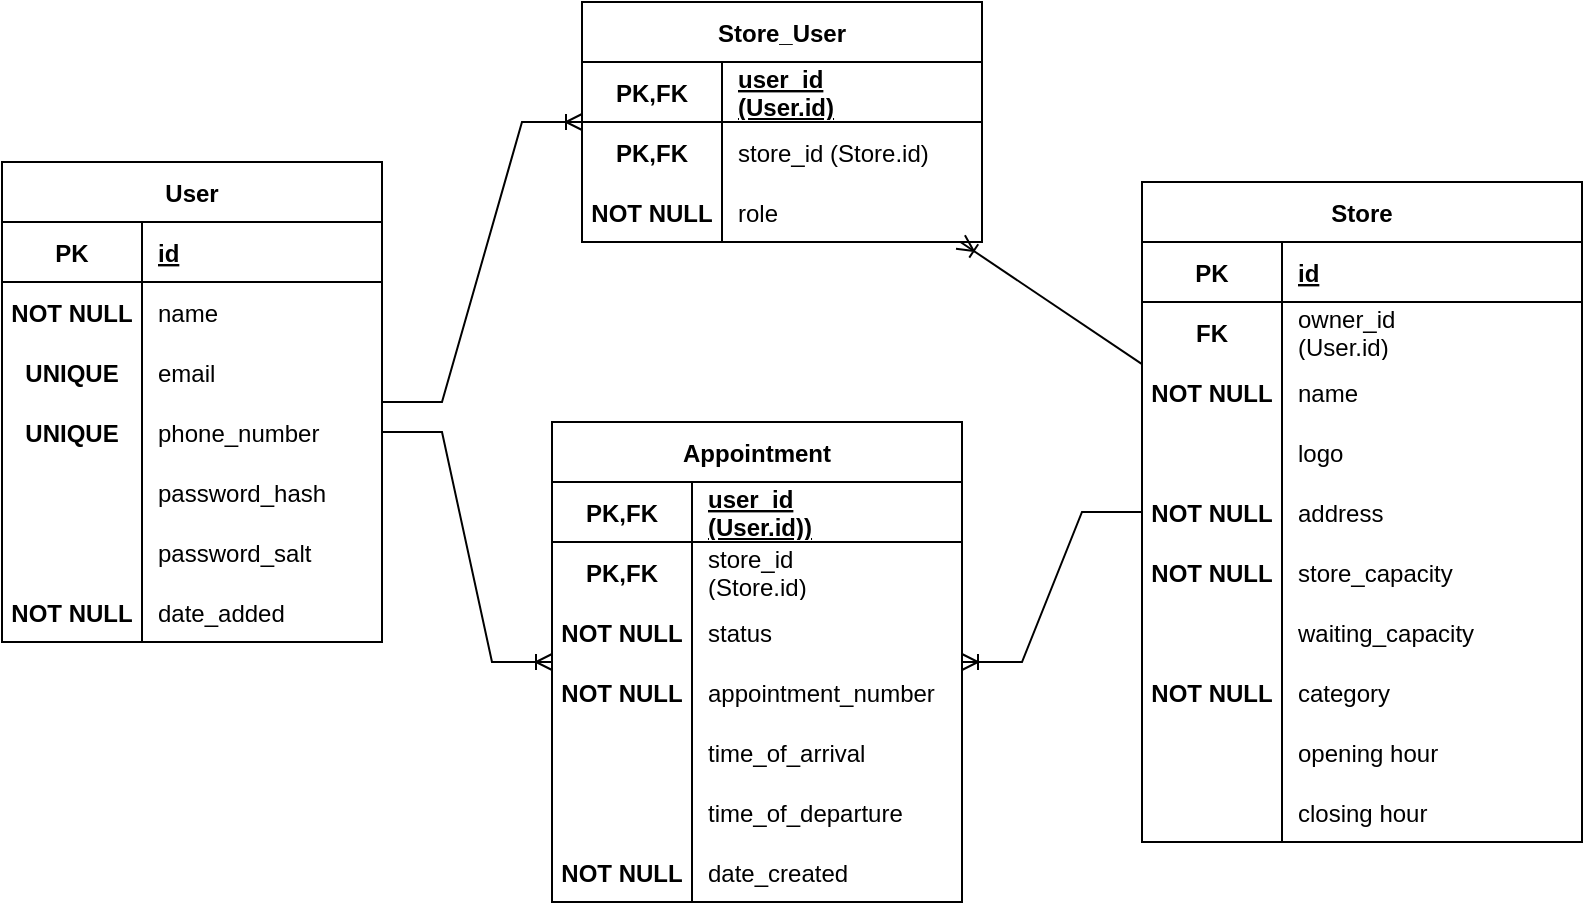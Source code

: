 <mxfile version="15.8.4" type="google"><diagram id="7aEkyiRLFGNgh62ie6v3" name="Page-1"><mxGraphModel dx="593" dy="331" grid="1" gridSize="10" guides="1" tooltips="1" connect="1" arrows="1" fold="1" page="1" pageScale="1" pageWidth="850" pageHeight="1100" math="0" shadow="0"><root><mxCell id="0"/><mxCell id="1" parent="0"/><mxCell id="c6ZAn4kEy9zQpXIMaYVk-1" value="User" style="shape=table;startSize=30;container=1;collapsible=1;childLayout=tableLayout;fixedRows=1;rowLines=0;fontStyle=1;align=center;resizeLast=1;" parent="1" vertex="1"><mxGeometry x="50" y="110" width="190" height="240" as="geometry"><mxRectangle x="60" y="70" width="70" height="30" as="alternateBounds"/></mxGeometry></mxCell><mxCell id="c6ZAn4kEy9zQpXIMaYVk-2" value="" style="shape=partialRectangle;collapsible=0;dropTarget=0;pointerEvents=0;fillColor=none;top=0;left=0;bottom=1;right=0;points=[[0,0.5],[1,0.5]];portConstraint=eastwest;" parent="c6ZAn4kEy9zQpXIMaYVk-1" vertex="1"><mxGeometry y="30" width="190" height="30" as="geometry"/></mxCell><mxCell id="c6ZAn4kEy9zQpXIMaYVk-3" value="PK" style="shape=partialRectangle;connectable=0;fillColor=none;top=0;left=0;bottom=0;right=0;fontStyle=1;overflow=hidden;" parent="c6ZAn4kEy9zQpXIMaYVk-2" vertex="1"><mxGeometry width="70" height="30" as="geometry"><mxRectangle width="70" height="30" as="alternateBounds"/></mxGeometry></mxCell><mxCell id="c6ZAn4kEy9zQpXIMaYVk-4" value="id" style="shape=partialRectangle;connectable=0;fillColor=none;top=0;left=0;bottom=0;right=0;align=left;spacingLeft=6;fontStyle=5;overflow=hidden;" parent="c6ZAn4kEy9zQpXIMaYVk-2" vertex="1"><mxGeometry x="70" width="120" height="30" as="geometry"><mxRectangle width="120" height="30" as="alternateBounds"/></mxGeometry></mxCell><mxCell id="c6ZAn4kEy9zQpXIMaYVk-5" value="" style="shape=partialRectangle;collapsible=0;dropTarget=0;pointerEvents=0;fillColor=none;top=0;left=0;bottom=0;right=0;points=[[0,0.5],[1,0.5]];portConstraint=eastwest;" parent="c6ZAn4kEy9zQpXIMaYVk-1" vertex="1"><mxGeometry y="60" width="190" height="30" as="geometry"/></mxCell><mxCell id="c6ZAn4kEy9zQpXIMaYVk-6" value="NOT NULL" style="shape=partialRectangle;connectable=0;fillColor=none;top=0;left=0;bottom=0;right=0;editable=1;overflow=hidden;fontStyle=1" parent="c6ZAn4kEy9zQpXIMaYVk-5" vertex="1"><mxGeometry width="70" height="30" as="geometry"><mxRectangle width="70" height="30" as="alternateBounds"/></mxGeometry></mxCell><mxCell id="c6ZAn4kEy9zQpXIMaYVk-7" value="name" style="shape=partialRectangle;connectable=0;fillColor=none;top=0;left=0;bottom=0;right=0;align=left;spacingLeft=6;overflow=hidden;" parent="c6ZAn4kEy9zQpXIMaYVk-5" vertex="1"><mxGeometry x="70" width="120" height="30" as="geometry"><mxRectangle width="120" height="30" as="alternateBounds"/></mxGeometry></mxCell><mxCell id="c6ZAn4kEy9zQpXIMaYVk-8" value="" style="shape=partialRectangle;collapsible=0;dropTarget=0;pointerEvents=0;fillColor=none;top=0;left=0;bottom=0;right=0;points=[[0,0.5],[1,0.5]];portConstraint=eastwest;" parent="c6ZAn4kEy9zQpXIMaYVk-1" vertex="1"><mxGeometry y="90" width="190" height="30" as="geometry"/></mxCell><mxCell id="c6ZAn4kEy9zQpXIMaYVk-9" value="UNIQUE" style="shape=partialRectangle;connectable=0;fillColor=none;top=0;left=0;bottom=0;right=0;editable=1;overflow=hidden;fontStyle=1" parent="c6ZAn4kEy9zQpXIMaYVk-8" vertex="1"><mxGeometry width="70" height="30" as="geometry"><mxRectangle width="70" height="30" as="alternateBounds"/></mxGeometry></mxCell><mxCell id="c6ZAn4kEy9zQpXIMaYVk-10" value="email" style="shape=partialRectangle;connectable=0;fillColor=none;top=0;left=0;bottom=0;right=0;align=left;spacingLeft=6;overflow=hidden;" parent="c6ZAn4kEy9zQpXIMaYVk-8" vertex="1"><mxGeometry x="70" width="120" height="30" as="geometry"><mxRectangle width="120" height="30" as="alternateBounds"/></mxGeometry></mxCell><mxCell id="c6ZAn4kEy9zQpXIMaYVk-11" style="shape=partialRectangle;collapsible=0;dropTarget=0;pointerEvents=0;fillColor=none;top=0;left=0;bottom=0;right=0;points=[[0,0.5],[1,0.5]];portConstraint=eastwest;" parent="c6ZAn4kEy9zQpXIMaYVk-1" vertex="1"><mxGeometry y="120" width="190" height="30" as="geometry"/></mxCell><mxCell id="c6ZAn4kEy9zQpXIMaYVk-12" value="UNIQUE" style="shape=partialRectangle;connectable=0;fillColor=none;top=0;left=0;bottom=0;right=0;editable=1;overflow=hidden;fontStyle=1" parent="c6ZAn4kEy9zQpXIMaYVk-11" vertex="1"><mxGeometry width="70" height="30" as="geometry"><mxRectangle width="70" height="30" as="alternateBounds"/></mxGeometry></mxCell><mxCell id="c6ZAn4kEy9zQpXIMaYVk-13" value="phone_number" style="shape=partialRectangle;connectable=0;fillColor=none;top=0;left=0;bottom=0;right=0;align=left;spacingLeft=6;overflow=hidden;" parent="c6ZAn4kEy9zQpXIMaYVk-11" vertex="1"><mxGeometry x="70" width="120" height="30" as="geometry"><mxRectangle width="120" height="30" as="alternateBounds"/></mxGeometry></mxCell><mxCell id="ccq4UE5E7XhrEpdnX7KK-1" style="shape=partialRectangle;collapsible=0;dropTarget=0;pointerEvents=0;fillColor=none;top=0;left=0;bottom=0;right=0;points=[[0,0.5],[1,0.5]];portConstraint=eastwest;" parent="c6ZAn4kEy9zQpXIMaYVk-1" vertex="1"><mxGeometry y="150" width="190" height="30" as="geometry"/></mxCell><mxCell id="ccq4UE5E7XhrEpdnX7KK-2" style="shape=partialRectangle;connectable=0;fillColor=none;top=0;left=0;bottom=0;right=0;editable=1;overflow=hidden;fontStyle=1" parent="ccq4UE5E7XhrEpdnX7KK-1" vertex="1"><mxGeometry width="70" height="30" as="geometry"><mxRectangle width="70" height="30" as="alternateBounds"/></mxGeometry></mxCell><mxCell id="ccq4UE5E7XhrEpdnX7KK-3" value="password_hash" style="shape=partialRectangle;connectable=0;fillColor=none;top=0;left=0;bottom=0;right=0;align=left;spacingLeft=6;overflow=hidden;" parent="ccq4UE5E7XhrEpdnX7KK-1" vertex="1"><mxGeometry x="70" width="120" height="30" as="geometry"><mxRectangle width="120" height="30" as="alternateBounds"/></mxGeometry></mxCell><mxCell id="nGty_lPFlVn-wHiZpTNE-7" style="shape=partialRectangle;collapsible=0;dropTarget=0;pointerEvents=0;fillColor=none;top=0;left=0;bottom=0;right=0;points=[[0,0.5],[1,0.5]];portConstraint=eastwest;" parent="c6ZAn4kEy9zQpXIMaYVk-1" vertex="1"><mxGeometry y="180" width="190" height="30" as="geometry"/></mxCell><mxCell id="nGty_lPFlVn-wHiZpTNE-8" style="shape=partialRectangle;connectable=0;fillColor=none;top=0;left=0;bottom=0;right=0;editable=1;overflow=hidden;fontStyle=1" parent="nGty_lPFlVn-wHiZpTNE-7" vertex="1"><mxGeometry width="70" height="30" as="geometry"><mxRectangle width="70" height="30" as="alternateBounds"/></mxGeometry></mxCell><mxCell id="nGty_lPFlVn-wHiZpTNE-9" value="password_salt" style="shape=partialRectangle;connectable=0;fillColor=none;top=0;left=0;bottom=0;right=0;align=left;spacingLeft=6;overflow=hidden;" parent="nGty_lPFlVn-wHiZpTNE-7" vertex="1"><mxGeometry x="70" width="120" height="30" as="geometry"><mxRectangle width="120" height="30" as="alternateBounds"/></mxGeometry></mxCell><mxCell id="c6ZAn4kEy9zQpXIMaYVk-17" style="shape=partialRectangle;collapsible=0;dropTarget=0;pointerEvents=0;fillColor=none;top=0;left=0;bottom=0;right=0;points=[[0,0.5],[1,0.5]];portConstraint=eastwest;" parent="c6ZAn4kEy9zQpXIMaYVk-1" vertex="1"><mxGeometry y="210" width="190" height="30" as="geometry"/></mxCell><mxCell id="c6ZAn4kEy9zQpXIMaYVk-18" value="NOT NULL" style="shape=partialRectangle;connectable=0;fillColor=none;top=0;left=0;bottom=0;right=0;editable=1;overflow=hidden;fontStyle=1" parent="c6ZAn4kEy9zQpXIMaYVk-17" vertex="1"><mxGeometry width="70" height="30" as="geometry"><mxRectangle width="70" height="30" as="alternateBounds"/></mxGeometry></mxCell><mxCell id="c6ZAn4kEy9zQpXIMaYVk-19" value="date_added" style="shape=partialRectangle;connectable=0;fillColor=none;top=0;left=0;bottom=0;right=0;align=left;spacingLeft=6;overflow=hidden;" parent="c6ZAn4kEy9zQpXIMaYVk-17" vertex="1"><mxGeometry x="70" width="120" height="30" as="geometry"><mxRectangle width="120" height="30" as="alternateBounds"/></mxGeometry></mxCell><mxCell id="c6ZAn4kEy9zQpXIMaYVk-52" value="Store" style="shape=table;startSize=30;container=1;collapsible=1;childLayout=tableLayout;fixedRows=1;rowLines=0;fontStyle=1;align=center;resizeLast=1;" parent="1" vertex="1"><mxGeometry x="620" y="120" width="220" height="330" as="geometry"><mxRectangle x="60" y="70" width="70" height="30" as="alternateBounds"/></mxGeometry></mxCell><mxCell id="c6ZAn4kEy9zQpXIMaYVk-53" value="" style="shape=partialRectangle;collapsible=0;dropTarget=0;pointerEvents=0;fillColor=none;top=0;left=0;bottom=1;right=0;points=[[0,0.5],[1,0.5]];portConstraint=eastwest;" parent="c6ZAn4kEy9zQpXIMaYVk-52" vertex="1"><mxGeometry y="30" width="220" height="30" as="geometry"/></mxCell><mxCell id="c6ZAn4kEy9zQpXIMaYVk-54" value="PK" style="shape=partialRectangle;connectable=0;fillColor=none;top=0;left=0;bottom=0;right=0;fontStyle=1;overflow=hidden;" parent="c6ZAn4kEy9zQpXIMaYVk-53" vertex="1"><mxGeometry width="70" height="30" as="geometry"><mxRectangle width="70" height="30" as="alternateBounds"/></mxGeometry></mxCell><mxCell id="c6ZAn4kEy9zQpXIMaYVk-55" value="id" style="shape=partialRectangle;connectable=0;fillColor=none;top=0;left=0;bottom=0;right=0;align=left;spacingLeft=6;fontStyle=5;overflow=hidden;" parent="c6ZAn4kEy9zQpXIMaYVk-53" vertex="1"><mxGeometry x="70" width="150" height="30" as="geometry"><mxRectangle width="150" height="30" as="alternateBounds"/></mxGeometry></mxCell><mxCell id="c6ZAn4kEy9zQpXIMaYVk-56" value="" style="shape=partialRectangle;collapsible=0;dropTarget=0;pointerEvents=0;fillColor=none;top=0;left=0;bottom=0;right=0;points=[[0,0.5],[1,0.5]];portConstraint=eastwest;" parent="c6ZAn4kEy9zQpXIMaYVk-52" vertex="1"><mxGeometry y="60" width="220" height="30" as="geometry"/></mxCell><mxCell id="c6ZAn4kEy9zQpXIMaYVk-57" value="FK" style="shape=partialRectangle;connectable=0;fillColor=none;top=0;left=0;bottom=0;right=0;editable=1;overflow=hidden;fontStyle=1" parent="c6ZAn4kEy9zQpXIMaYVk-56" vertex="1"><mxGeometry width="70" height="30" as="geometry"><mxRectangle width="70" height="30" as="alternateBounds"/></mxGeometry></mxCell><mxCell id="c6ZAn4kEy9zQpXIMaYVk-58" value="owner_id&#10;(User.id)" style="shape=partialRectangle;connectable=0;fillColor=none;top=0;left=0;bottom=0;right=0;align=left;spacingLeft=6;overflow=hidden;" parent="c6ZAn4kEy9zQpXIMaYVk-56" vertex="1"><mxGeometry x="70" width="150" height="30" as="geometry"><mxRectangle width="150" height="30" as="alternateBounds"/></mxGeometry></mxCell><mxCell id="c6ZAn4kEy9zQpXIMaYVk-139" style="shape=partialRectangle;collapsible=0;dropTarget=0;pointerEvents=0;fillColor=none;top=0;left=0;bottom=0;right=0;points=[[0,0.5],[1,0.5]];portConstraint=eastwest;" parent="c6ZAn4kEy9zQpXIMaYVk-52" vertex="1"><mxGeometry y="90" width="220" height="30" as="geometry"/></mxCell><mxCell id="c6ZAn4kEy9zQpXIMaYVk-140" value="NOT NULL" style="shape=partialRectangle;connectable=0;fillColor=none;top=0;left=0;bottom=0;right=0;editable=1;overflow=hidden;fontStyle=1" parent="c6ZAn4kEy9zQpXIMaYVk-139" vertex="1"><mxGeometry width="70" height="30" as="geometry"><mxRectangle width="70" height="30" as="alternateBounds"/></mxGeometry></mxCell><mxCell id="c6ZAn4kEy9zQpXIMaYVk-141" value="name" style="shape=partialRectangle;connectable=0;fillColor=none;top=0;left=0;bottom=0;right=0;align=left;spacingLeft=6;overflow=hidden;" parent="c6ZAn4kEy9zQpXIMaYVk-139" vertex="1"><mxGeometry x="70" width="150" height="30" as="geometry"><mxRectangle width="150" height="30" as="alternateBounds"/></mxGeometry></mxCell><mxCell id="c6ZAn4kEy9zQpXIMaYVk-142" style="shape=partialRectangle;collapsible=0;dropTarget=0;pointerEvents=0;fillColor=none;top=0;left=0;bottom=0;right=0;points=[[0,0.5],[1,0.5]];portConstraint=eastwest;" parent="c6ZAn4kEy9zQpXIMaYVk-52" vertex="1"><mxGeometry y="120" width="220" height="30" as="geometry"/></mxCell><mxCell id="c6ZAn4kEy9zQpXIMaYVk-143" value="" style="shape=partialRectangle;connectable=0;fillColor=none;top=0;left=0;bottom=0;right=0;editable=1;overflow=hidden;fontStyle=1" parent="c6ZAn4kEy9zQpXIMaYVk-142" vertex="1"><mxGeometry width="70" height="30" as="geometry"><mxRectangle width="70" height="30" as="alternateBounds"/></mxGeometry></mxCell><mxCell id="c6ZAn4kEy9zQpXIMaYVk-144" value="logo" style="shape=partialRectangle;connectable=0;fillColor=none;top=0;left=0;bottom=0;right=0;align=left;spacingLeft=6;overflow=hidden;" parent="c6ZAn4kEy9zQpXIMaYVk-142" vertex="1"><mxGeometry x="70" width="150" height="30" as="geometry"><mxRectangle width="150" height="30" as="alternateBounds"/></mxGeometry></mxCell><mxCell id="c6ZAn4kEy9zQpXIMaYVk-59" value="" style="shape=partialRectangle;collapsible=0;dropTarget=0;pointerEvents=0;fillColor=none;top=0;left=0;bottom=0;right=0;points=[[0,0.5],[1,0.5]];portConstraint=eastwest;" parent="c6ZAn4kEy9zQpXIMaYVk-52" vertex="1"><mxGeometry y="150" width="220" height="30" as="geometry"/></mxCell><mxCell id="c6ZAn4kEy9zQpXIMaYVk-60" value="NOT NULL" style="shape=partialRectangle;connectable=0;fillColor=none;top=0;left=0;bottom=0;right=0;editable=1;overflow=hidden;fontStyle=1" parent="c6ZAn4kEy9zQpXIMaYVk-59" vertex="1"><mxGeometry width="70" height="30" as="geometry"><mxRectangle width="70" height="30" as="alternateBounds"/></mxGeometry></mxCell><mxCell id="c6ZAn4kEy9zQpXIMaYVk-61" value="address" style="shape=partialRectangle;connectable=0;fillColor=none;top=0;left=0;bottom=0;right=0;align=left;spacingLeft=6;overflow=hidden;" parent="c6ZAn4kEy9zQpXIMaYVk-59" vertex="1"><mxGeometry x="70" width="150" height="30" as="geometry"><mxRectangle width="150" height="30" as="alternateBounds"/></mxGeometry></mxCell><mxCell id="PySxSwWYNTkoLx-Zk3DC-1" style="shape=partialRectangle;collapsible=0;dropTarget=0;pointerEvents=0;fillColor=none;top=0;left=0;bottom=0;right=0;points=[[0,0.5],[1,0.5]];portConstraint=eastwest;" vertex="1" parent="c6ZAn4kEy9zQpXIMaYVk-52"><mxGeometry y="180" width="220" height="30" as="geometry"/></mxCell><mxCell id="PySxSwWYNTkoLx-Zk3DC-2" value="NOT NULL" style="shape=partialRectangle;connectable=0;fillColor=none;top=0;left=0;bottom=0;right=0;editable=1;overflow=hidden;fontStyle=1" vertex="1" parent="PySxSwWYNTkoLx-Zk3DC-1"><mxGeometry width="70" height="30" as="geometry"><mxRectangle width="70" height="30" as="alternateBounds"/></mxGeometry></mxCell><mxCell id="PySxSwWYNTkoLx-Zk3DC-3" value="store_capacity" style="shape=partialRectangle;connectable=0;fillColor=none;top=0;left=0;bottom=0;right=0;align=left;spacingLeft=6;overflow=hidden;" vertex="1" parent="PySxSwWYNTkoLx-Zk3DC-1"><mxGeometry x="70" width="150" height="30" as="geometry"><mxRectangle width="150" height="30" as="alternateBounds"/></mxGeometry></mxCell><mxCell id="PySxSwWYNTkoLx-Zk3DC-4" style="shape=partialRectangle;collapsible=0;dropTarget=0;pointerEvents=0;fillColor=none;top=0;left=0;bottom=0;right=0;points=[[0,0.5],[1,0.5]];portConstraint=eastwest;" vertex="1" parent="c6ZAn4kEy9zQpXIMaYVk-52"><mxGeometry y="210" width="220" height="30" as="geometry"/></mxCell><mxCell id="PySxSwWYNTkoLx-Zk3DC-5" style="shape=partialRectangle;connectable=0;fillColor=none;top=0;left=0;bottom=0;right=0;editable=1;overflow=hidden;fontStyle=1" vertex="1" parent="PySxSwWYNTkoLx-Zk3DC-4"><mxGeometry width="70" height="30" as="geometry"><mxRectangle width="70" height="30" as="alternateBounds"/></mxGeometry></mxCell><mxCell id="PySxSwWYNTkoLx-Zk3DC-6" value="waiting_capacity" style="shape=partialRectangle;connectable=0;fillColor=none;top=0;left=0;bottom=0;right=0;align=left;spacingLeft=6;overflow=hidden;" vertex="1" parent="PySxSwWYNTkoLx-Zk3DC-4"><mxGeometry x="70" width="150" height="30" as="geometry"><mxRectangle width="150" height="30" as="alternateBounds"/></mxGeometry></mxCell><mxCell id="c6ZAn4kEy9zQpXIMaYVk-73" style="shape=partialRectangle;collapsible=0;dropTarget=0;pointerEvents=0;fillColor=none;top=0;left=0;bottom=0;right=0;points=[[0,0.5],[1,0.5]];portConstraint=eastwest;" parent="c6ZAn4kEy9zQpXIMaYVk-52" vertex="1"><mxGeometry y="240" width="220" height="30" as="geometry"/></mxCell><mxCell id="c6ZAn4kEy9zQpXIMaYVk-74" value="NOT NULL" style="shape=partialRectangle;connectable=0;fillColor=none;top=0;left=0;bottom=0;right=0;editable=1;overflow=hidden;fontStyle=1" parent="c6ZAn4kEy9zQpXIMaYVk-73" vertex="1"><mxGeometry width="70" height="30" as="geometry"><mxRectangle width="70" height="30" as="alternateBounds"/></mxGeometry></mxCell><mxCell id="c6ZAn4kEy9zQpXIMaYVk-75" value="category" style="shape=partialRectangle;connectable=0;fillColor=none;top=0;left=0;bottom=0;right=0;align=left;spacingLeft=6;overflow=hidden;" parent="c6ZAn4kEy9zQpXIMaYVk-73" vertex="1"><mxGeometry x="70" width="150" height="30" as="geometry"><mxRectangle width="150" height="30" as="alternateBounds"/></mxGeometry></mxCell><mxCell id="c6ZAn4kEy9zQpXIMaYVk-65" style="shape=partialRectangle;collapsible=0;dropTarget=0;pointerEvents=0;fillColor=none;top=0;left=0;bottom=0;right=0;points=[[0,0.5],[1,0.5]];portConstraint=eastwest;" parent="c6ZAn4kEy9zQpXIMaYVk-52" vertex="1"><mxGeometry y="270" width="220" height="30" as="geometry"/></mxCell><mxCell id="c6ZAn4kEy9zQpXIMaYVk-66" value="" style="shape=partialRectangle;connectable=0;fillColor=none;top=0;left=0;bottom=0;right=0;editable=1;overflow=hidden;fontStyle=1" parent="c6ZAn4kEy9zQpXIMaYVk-65" vertex="1"><mxGeometry width="70" height="30" as="geometry"><mxRectangle width="70" height="30" as="alternateBounds"/></mxGeometry></mxCell><mxCell id="c6ZAn4kEy9zQpXIMaYVk-67" value="opening hour" style="shape=partialRectangle;connectable=0;fillColor=none;top=0;left=0;bottom=0;right=0;align=left;spacingLeft=6;overflow=hidden;" parent="c6ZAn4kEy9zQpXIMaYVk-65" vertex="1"><mxGeometry x="70" width="150" height="30" as="geometry"><mxRectangle width="150" height="30" as="alternateBounds"/></mxGeometry></mxCell><mxCell id="c6ZAn4kEy9zQpXIMaYVk-62" style="shape=partialRectangle;collapsible=0;dropTarget=0;pointerEvents=0;fillColor=none;top=0;left=0;bottom=0;right=0;points=[[0,0.5],[1,0.5]];portConstraint=eastwest;" parent="c6ZAn4kEy9zQpXIMaYVk-52" vertex="1"><mxGeometry y="300" width="220" height="30" as="geometry"/></mxCell><mxCell id="c6ZAn4kEy9zQpXIMaYVk-63" value="" style="shape=partialRectangle;connectable=0;fillColor=none;top=0;left=0;bottom=0;right=0;editable=1;overflow=hidden;fontStyle=1" parent="c6ZAn4kEy9zQpXIMaYVk-62" vertex="1"><mxGeometry width="70" height="30" as="geometry"><mxRectangle width="70" height="30" as="alternateBounds"/></mxGeometry></mxCell><mxCell id="c6ZAn4kEy9zQpXIMaYVk-64" value="closing hour" style="shape=partialRectangle;connectable=0;fillColor=none;top=0;left=0;bottom=0;right=0;align=left;spacingLeft=6;overflow=hidden;" parent="c6ZAn4kEy9zQpXIMaYVk-62" vertex="1"><mxGeometry x="70" width="150" height="30" as="geometry"><mxRectangle width="150" height="30" as="alternateBounds"/></mxGeometry></mxCell><mxCell id="c6ZAn4kEy9zQpXIMaYVk-108" value="Appointment" style="shape=table;startSize=30;container=1;collapsible=1;childLayout=tableLayout;fixedRows=1;rowLines=0;fontStyle=1;align=center;resizeLast=1;" parent="1" vertex="1"><mxGeometry x="325" y="240" width="205" height="240" as="geometry"><mxRectangle x="60" y="70" width="70" height="30" as="alternateBounds"/></mxGeometry></mxCell><mxCell id="c6ZAn4kEy9zQpXIMaYVk-109" value="" style="shape=partialRectangle;collapsible=0;dropTarget=0;pointerEvents=0;fillColor=none;top=0;left=0;bottom=1;right=0;points=[[0,0.5],[1,0.5]];portConstraint=eastwest;" parent="c6ZAn4kEy9zQpXIMaYVk-108" vertex="1"><mxGeometry y="30" width="205" height="30" as="geometry"/></mxCell><mxCell id="c6ZAn4kEy9zQpXIMaYVk-110" value="PK,FK" style="shape=partialRectangle;connectable=0;fillColor=none;top=0;left=0;bottom=0;right=0;fontStyle=1;overflow=hidden;" parent="c6ZAn4kEy9zQpXIMaYVk-109" vertex="1"><mxGeometry width="70" height="30" as="geometry"><mxRectangle width="70" height="30" as="alternateBounds"/></mxGeometry></mxCell><mxCell id="c6ZAn4kEy9zQpXIMaYVk-111" value="user_id&#10;(User.id))" style="shape=partialRectangle;connectable=0;fillColor=none;top=0;left=0;bottom=0;right=0;align=left;spacingLeft=6;fontStyle=5;overflow=hidden;" parent="c6ZAn4kEy9zQpXIMaYVk-109" vertex="1"><mxGeometry x="70" width="135" height="30" as="geometry"><mxRectangle width="135" height="30" as="alternateBounds"/></mxGeometry></mxCell><mxCell id="c6ZAn4kEy9zQpXIMaYVk-112" value="" style="shape=partialRectangle;collapsible=0;dropTarget=0;pointerEvents=0;fillColor=none;top=0;left=0;bottom=0;right=0;points=[[0,0.5],[1,0.5]];portConstraint=eastwest;" parent="c6ZAn4kEy9zQpXIMaYVk-108" vertex="1"><mxGeometry y="60" width="205" height="30" as="geometry"/></mxCell><mxCell id="c6ZAn4kEy9zQpXIMaYVk-113" value="PK,FK" style="shape=partialRectangle;connectable=0;fillColor=none;top=0;left=0;bottom=0;right=0;editable=1;overflow=hidden;fontStyle=1" parent="c6ZAn4kEy9zQpXIMaYVk-112" vertex="1"><mxGeometry width="70" height="30" as="geometry"><mxRectangle width="70" height="30" as="alternateBounds"/></mxGeometry></mxCell><mxCell id="c6ZAn4kEy9zQpXIMaYVk-114" value="store_id&#10;(Store.id)" style="shape=partialRectangle;connectable=0;fillColor=none;top=0;left=0;bottom=0;right=0;align=left;spacingLeft=6;overflow=hidden;" parent="c6ZAn4kEy9zQpXIMaYVk-112" vertex="1"><mxGeometry x="70" width="135" height="30" as="geometry"><mxRectangle width="135" height="30" as="alternateBounds"/></mxGeometry></mxCell><mxCell id="c6ZAn4kEy9zQpXIMaYVk-152" style="shape=partialRectangle;collapsible=0;dropTarget=0;pointerEvents=0;fillColor=none;top=0;left=0;bottom=0;right=0;points=[[0,0.5],[1,0.5]];portConstraint=eastwest;" parent="c6ZAn4kEy9zQpXIMaYVk-108" vertex="1"><mxGeometry y="90" width="205" height="30" as="geometry"/></mxCell><mxCell id="c6ZAn4kEy9zQpXIMaYVk-153" value="NOT NULL" style="shape=partialRectangle;connectable=0;fillColor=none;top=0;left=0;bottom=0;right=0;editable=1;overflow=hidden;fontStyle=1" parent="c6ZAn4kEy9zQpXIMaYVk-152" vertex="1"><mxGeometry width="70" height="30" as="geometry"><mxRectangle width="70" height="30" as="alternateBounds"/></mxGeometry></mxCell><mxCell id="c6ZAn4kEy9zQpXIMaYVk-154" value="status" style="shape=partialRectangle;connectable=0;fillColor=none;top=0;left=0;bottom=0;right=0;align=left;spacingLeft=6;overflow=hidden;" parent="c6ZAn4kEy9zQpXIMaYVk-152" vertex="1"><mxGeometry x="70" width="135" height="30" as="geometry"><mxRectangle width="135" height="30" as="alternateBounds"/></mxGeometry></mxCell><mxCell id="ccq4UE5E7XhrEpdnX7KK-27" style="shape=partialRectangle;collapsible=0;dropTarget=0;pointerEvents=0;fillColor=none;top=0;left=0;bottom=0;right=0;points=[[0,0.5],[1,0.5]];portConstraint=eastwest;" parent="c6ZAn4kEy9zQpXIMaYVk-108" vertex="1"><mxGeometry y="120" width="205" height="30" as="geometry"/></mxCell><mxCell id="ccq4UE5E7XhrEpdnX7KK-28" value="NOT NULL" style="shape=partialRectangle;connectable=0;fillColor=none;top=0;left=0;bottom=0;right=0;editable=1;overflow=hidden;fontStyle=1" parent="ccq4UE5E7XhrEpdnX7KK-27" vertex="1"><mxGeometry width="70" height="30" as="geometry"><mxRectangle width="70" height="30" as="alternateBounds"/></mxGeometry></mxCell><mxCell id="ccq4UE5E7XhrEpdnX7KK-29" value="appointment_number" style="shape=partialRectangle;connectable=0;fillColor=none;top=0;left=0;bottom=0;right=0;align=left;spacingLeft=6;overflow=hidden;" parent="ccq4UE5E7XhrEpdnX7KK-27" vertex="1"><mxGeometry x="70" width="135" height="30" as="geometry"><mxRectangle width="135" height="30" as="alternateBounds"/></mxGeometry></mxCell><mxCell id="c6ZAn4kEy9zQpXIMaYVk-115" style="shape=partialRectangle;collapsible=0;dropTarget=0;pointerEvents=0;fillColor=none;top=0;left=0;bottom=0;right=0;points=[[0,0.5],[1,0.5]];portConstraint=eastwest;" parent="c6ZAn4kEy9zQpXIMaYVk-108" vertex="1"><mxGeometry y="150" width="205" height="30" as="geometry"/></mxCell><mxCell id="c6ZAn4kEy9zQpXIMaYVk-116" value="" style="shape=partialRectangle;connectable=0;fillColor=none;top=0;left=0;bottom=0;right=0;editable=1;overflow=hidden;fontStyle=1" parent="c6ZAn4kEy9zQpXIMaYVk-115" vertex="1"><mxGeometry width="70" height="30" as="geometry"><mxRectangle width="70" height="30" as="alternateBounds"/></mxGeometry></mxCell><mxCell id="c6ZAn4kEy9zQpXIMaYVk-117" value="time_of_arrival" style="shape=partialRectangle;connectable=0;fillColor=none;top=0;left=0;bottom=0;right=0;align=left;spacingLeft=6;overflow=hidden;" parent="c6ZAn4kEy9zQpXIMaYVk-115" vertex="1"><mxGeometry x="70" width="135" height="30" as="geometry"><mxRectangle width="135" height="30" as="alternateBounds"/></mxGeometry></mxCell><mxCell id="c6ZAn4kEy9zQpXIMaYVk-155" style="shape=partialRectangle;collapsible=0;dropTarget=0;pointerEvents=0;fillColor=none;top=0;left=0;bottom=0;right=0;points=[[0,0.5],[1,0.5]];portConstraint=eastwest;" parent="c6ZAn4kEy9zQpXIMaYVk-108" vertex="1"><mxGeometry y="180" width="205" height="30" as="geometry"/></mxCell><mxCell id="c6ZAn4kEy9zQpXIMaYVk-156" style="shape=partialRectangle;connectable=0;fillColor=none;top=0;left=0;bottom=0;right=0;editable=1;overflow=hidden;fontStyle=1" parent="c6ZAn4kEy9zQpXIMaYVk-155" vertex="1"><mxGeometry width="70" height="30" as="geometry"><mxRectangle width="70" height="30" as="alternateBounds"/></mxGeometry></mxCell><mxCell id="c6ZAn4kEy9zQpXIMaYVk-157" value="time_of_departure" style="shape=partialRectangle;connectable=0;fillColor=none;top=0;left=0;bottom=0;right=0;align=left;spacingLeft=6;overflow=hidden;" parent="c6ZAn4kEy9zQpXIMaYVk-155" vertex="1"><mxGeometry x="70" width="135" height="30" as="geometry"><mxRectangle width="135" height="30" as="alternateBounds"/></mxGeometry></mxCell><mxCell id="ccq4UE5E7XhrEpdnX7KK-30" style="shape=partialRectangle;collapsible=0;dropTarget=0;pointerEvents=0;fillColor=none;top=0;left=0;bottom=0;right=0;points=[[0,0.5],[1,0.5]];portConstraint=eastwest;" parent="c6ZAn4kEy9zQpXIMaYVk-108" vertex="1"><mxGeometry y="210" width="205" height="30" as="geometry"/></mxCell><mxCell id="ccq4UE5E7XhrEpdnX7KK-31" value="NOT NULL" style="shape=partialRectangle;connectable=0;fillColor=none;top=0;left=0;bottom=0;right=0;editable=1;overflow=hidden;fontStyle=1" parent="ccq4UE5E7XhrEpdnX7KK-30" vertex="1"><mxGeometry width="70" height="30" as="geometry"><mxRectangle width="70" height="30" as="alternateBounds"/></mxGeometry></mxCell><mxCell id="ccq4UE5E7XhrEpdnX7KK-32" value="date_created" style="shape=partialRectangle;connectable=0;fillColor=none;top=0;left=0;bottom=0;right=0;align=left;spacingLeft=6;overflow=hidden;" parent="ccq4UE5E7XhrEpdnX7KK-30" vertex="1"><mxGeometry x="70" width="135" height="30" as="geometry"><mxRectangle width="135" height="30" as="alternateBounds"/></mxGeometry></mxCell><mxCell id="c6ZAn4kEy9zQpXIMaYVk-118" value="Store_User" style="shape=table;startSize=30;container=1;collapsible=1;childLayout=tableLayout;fixedRows=1;rowLines=0;fontStyle=1;align=center;resizeLast=1;" parent="1" vertex="1"><mxGeometry x="340" y="30" width="200" height="120" as="geometry"><mxRectangle x="60" y="70" width="70" height="30" as="alternateBounds"/></mxGeometry></mxCell><mxCell id="c6ZAn4kEy9zQpXIMaYVk-119" value="" style="shape=partialRectangle;collapsible=0;dropTarget=0;pointerEvents=0;fillColor=none;top=0;left=0;bottom=1;right=0;points=[[0,0.5],[1,0.5]];portConstraint=eastwest;" parent="c6ZAn4kEy9zQpXIMaYVk-118" vertex="1"><mxGeometry y="30" width="200" height="30" as="geometry"/></mxCell><mxCell id="c6ZAn4kEy9zQpXIMaYVk-120" value="PK,FK" style="shape=partialRectangle;connectable=0;fillColor=none;top=0;left=0;bottom=0;right=0;fontStyle=1;overflow=hidden;" parent="c6ZAn4kEy9zQpXIMaYVk-119" vertex="1"><mxGeometry width="70" height="30" as="geometry"><mxRectangle width="70" height="30" as="alternateBounds"/></mxGeometry></mxCell><mxCell id="c6ZAn4kEy9zQpXIMaYVk-121" value="user_id&#10;(User.id)" style="shape=partialRectangle;connectable=0;fillColor=none;top=0;left=0;bottom=0;right=0;align=left;spacingLeft=6;fontStyle=5;overflow=hidden;" parent="c6ZAn4kEy9zQpXIMaYVk-119" vertex="1"><mxGeometry x="70" width="130" height="30" as="geometry"><mxRectangle width="130" height="30" as="alternateBounds"/></mxGeometry></mxCell><mxCell id="c6ZAn4kEy9zQpXIMaYVk-122" value="" style="shape=partialRectangle;collapsible=0;dropTarget=0;pointerEvents=0;fillColor=none;top=0;left=0;bottom=0;right=0;points=[[0,0.5],[1,0.5]];portConstraint=eastwest;" parent="c6ZAn4kEy9zQpXIMaYVk-118" vertex="1"><mxGeometry y="60" width="200" height="30" as="geometry"/></mxCell><mxCell id="c6ZAn4kEy9zQpXIMaYVk-123" value="PK,FK" style="shape=partialRectangle;connectable=0;fillColor=none;top=0;left=0;bottom=0;right=0;editable=1;overflow=hidden;fontStyle=1" parent="c6ZAn4kEy9zQpXIMaYVk-122" vertex="1"><mxGeometry width="70" height="30" as="geometry"><mxRectangle width="70" height="30" as="alternateBounds"/></mxGeometry></mxCell><mxCell id="c6ZAn4kEy9zQpXIMaYVk-124" value="store_id (Store.id)" style="shape=partialRectangle;connectable=0;fillColor=none;top=0;left=0;bottom=0;right=0;align=left;spacingLeft=6;overflow=hidden;" parent="c6ZAn4kEy9zQpXIMaYVk-122" vertex="1"><mxGeometry x="70" width="130" height="30" as="geometry"><mxRectangle width="130" height="30" as="alternateBounds"/></mxGeometry></mxCell><mxCell id="c6ZAn4kEy9zQpXIMaYVk-127" style="shape=partialRectangle;collapsible=0;dropTarget=0;pointerEvents=0;fillColor=none;top=0;left=0;bottom=0;right=0;points=[[0,0.5],[1,0.5]];portConstraint=eastwest;" parent="c6ZAn4kEy9zQpXIMaYVk-118" vertex="1"><mxGeometry y="90" width="200" height="30" as="geometry"/></mxCell><mxCell id="c6ZAn4kEy9zQpXIMaYVk-128" value="NOT NULL" style="shape=partialRectangle;connectable=0;fillColor=none;top=0;left=0;bottom=0;right=0;editable=1;overflow=hidden;fontStyle=1" parent="c6ZAn4kEy9zQpXIMaYVk-127" vertex="1"><mxGeometry width="70" height="30" as="geometry"><mxRectangle width="70" height="30" as="alternateBounds"/></mxGeometry></mxCell><mxCell id="c6ZAn4kEy9zQpXIMaYVk-129" value="role" style="shape=partialRectangle;connectable=0;fillColor=none;top=0;left=0;bottom=0;right=0;align=left;spacingLeft=6;overflow=hidden;" parent="c6ZAn4kEy9zQpXIMaYVk-127" vertex="1"><mxGeometry x="70" width="130" height="30" as="geometry"><mxRectangle width="130" height="30" as="alternateBounds"/></mxGeometry></mxCell><mxCell id="c6ZAn4kEy9zQpXIMaYVk-136" value="" style="edgeStyle=entityRelationEdgeStyle;fontSize=12;html=1;endArrow=ERoneToMany;rounded=0;exitX=1;exitY=0.5;exitDx=0;exitDy=0;" parent="1" source="c6ZAn4kEy9zQpXIMaYVk-11" target="c6ZAn4kEy9zQpXIMaYVk-108" edge="1"><mxGeometry width="100" height="100" relative="1" as="geometry"><mxPoint x="240" y="275" as="sourcePoint"/><mxPoint x="320" y="350" as="targetPoint"/></mxGeometry></mxCell><mxCell id="c6ZAn4kEy9zQpXIMaYVk-137" value="" style="edgeStyle=entityRelationEdgeStyle;fontSize=12;html=1;endArrow=ERoneToMany;rounded=0;" parent="1" source="c6ZAn4kEy9zQpXIMaYVk-52" target="c6ZAn4kEy9zQpXIMaYVk-108" edge="1"><mxGeometry width="100" height="100" relative="1" as="geometry"><mxPoint x="240" y="275" as="sourcePoint"/><mxPoint x="320" y="210" as="targetPoint"/></mxGeometry></mxCell><mxCell id="ccq4UE5E7XhrEpdnX7KK-5" value="" style="edgeStyle=entityRelationEdgeStyle;fontSize=12;html=1;endArrow=ERoneToMany;rounded=0;" parent="1" source="c6ZAn4kEy9zQpXIMaYVk-1" target="c6ZAn4kEy9zQpXIMaYVk-118" edge="1"><mxGeometry width="100" height="100" relative="1" as="geometry"><mxPoint x="380" y="360" as="sourcePoint"/><mxPoint x="480" y="260" as="targetPoint"/></mxGeometry></mxCell><mxCell id="ccq4UE5E7XhrEpdnX7KK-26" value="" style="fontSize=12;html=1;endArrow=ERoneToMany;rounded=0;" parent="1" source="c6ZAn4kEy9zQpXIMaYVk-52" target="c6ZAn4kEy9zQpXIMaYVk-118" edge="1"><mxGeometry width="100" height="100" relative="1" as="geometry"><mxPoint x="145.077" y="250" as="sourcePoint"/><mxPoint x="145.64" y="360" as="targetPoint"/></mxGeometry></mxCell></root></mxGraphModel></diagram></mxfile>